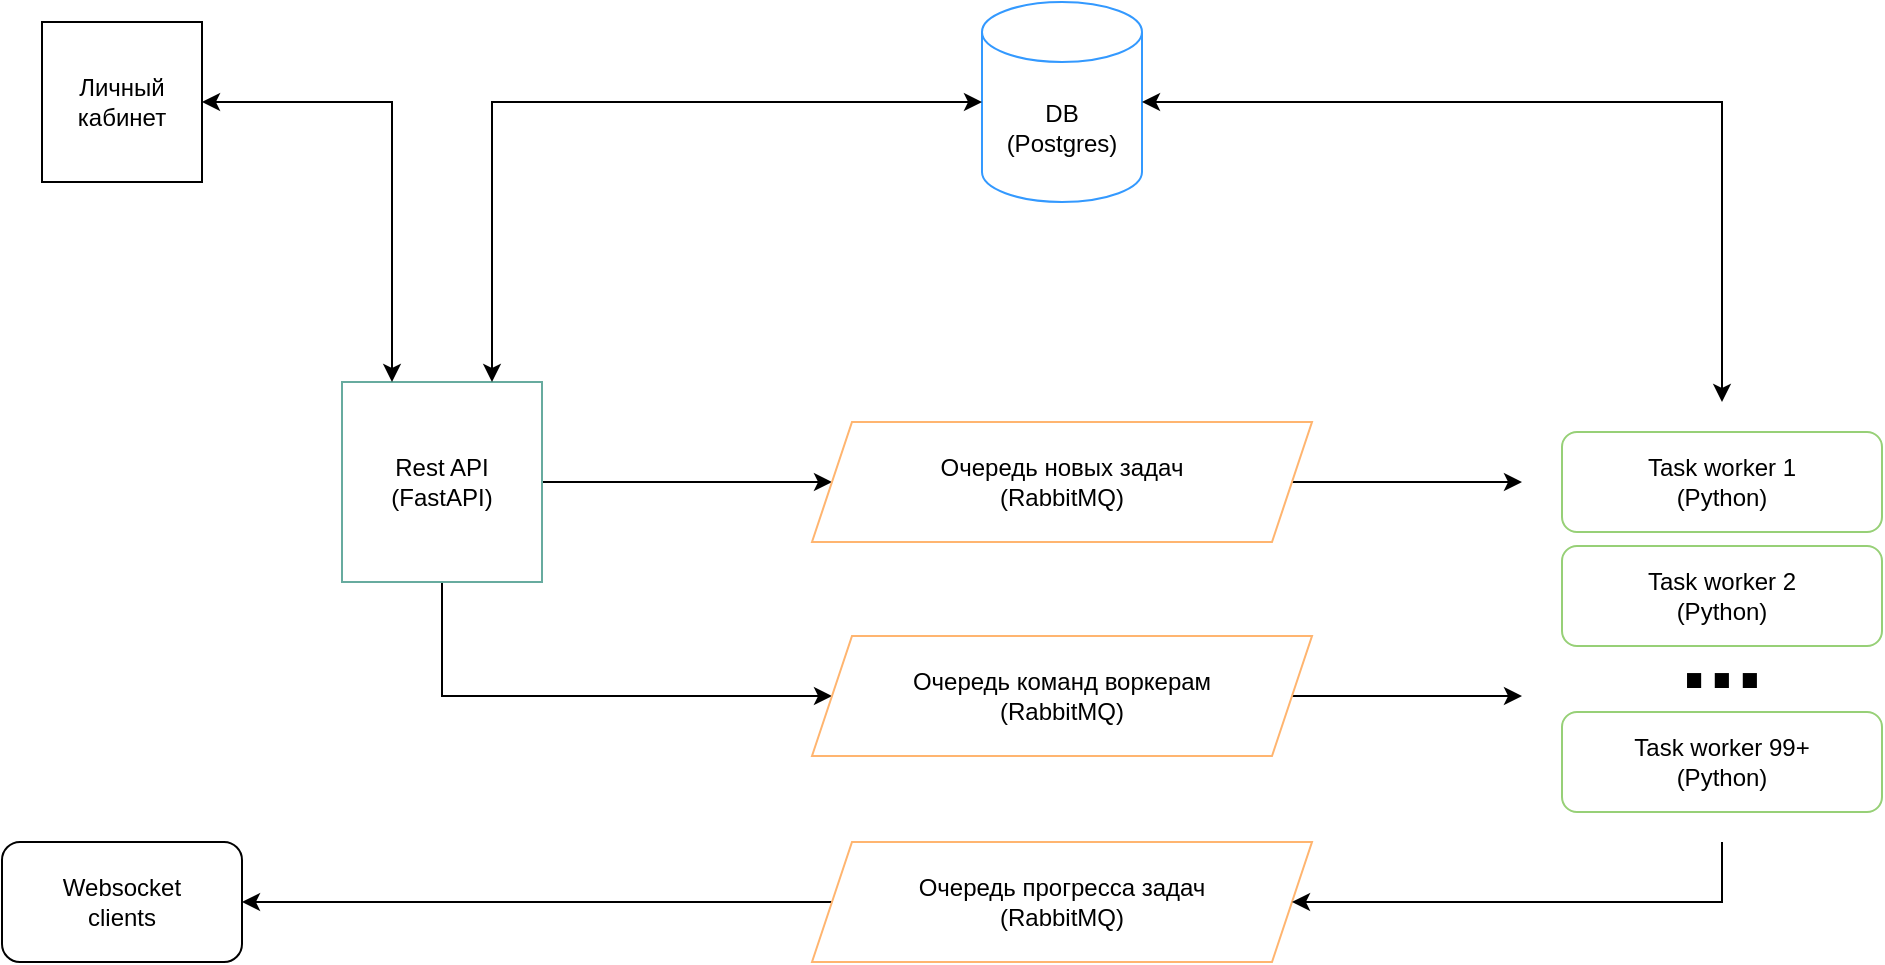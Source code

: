 <mxfile version="20.8.16" type="device"><diagram name="Страница 1" id="cYOvZ3y-GZtYyp2xMJBD"><mxGraphModel dx="1834" dy="1237" grid="1" gridSize="10" guides="1" tooltips="1" connect="1" arrows="1" fold="1" page="0" pageScale="1" pageWidth="827" pageHeight="1169" math="0" shadow="0"><root><mxCell id="0"/><mxCell id="1" parent="0"/><mxCell id="Etx79O5lxiSG-XpPUF4G-11" style="edgeStyle=orthogonalEdgeStyle;rounded=0;orthogonalLoop=1;jettySize=auto;html=1;exitX=1;exitY=0.5;exitDx=0;exitDy=0;entryX=0;entryY=0.5;entryDx=0;entryDy=0;fontSize=50;" edge="1" parent="1" source="Etx79O5lxiSG-XpPUF4G-2" target="Etx79O5lxiSG-XpPUF4G-3"><mxGeometry relative="1" as="geometry"/></mxCell><mxCell id="Etx79O5lxiSG-XpPUF4G-31" style="edgeStyle=orthogonalEdgeStyle;rounded=0;orthogonalLoop=1;jettySize=auto;html=1;exitX=0.5;exitY=1;exitDx=0;exitDy=0;entryX=0;entryY=0.5;entryDx=0;entryDy=0;fontSize=12;" edge="1" parent="1" source="Etx79O5lxiSG-XpPUF4G-2" target="Etx79O5lxiSG-XpPUF4G-27"><mxGeometry relative="1" as="geometry"><Array as="points"><mxPoint x="180" y="227"/></Array></mxGeometry></mxCell><mxCell id="Etx79O5lxiSG-XpPUF4G-2" value="Rest API&lt;br&gt;(FastAPI)" style="whiteSpace=wrap;html=1;aspect=fixed;strokeColor=#67AB9F;" vertex="1" parent="1"><mxGeometry x="130" y="70" width="100" height="100" as="geometry"/></mxCell><mxCell id="Etx79O5lxiSG-XpPUF4G-12" style="edgeStyle=orthogonalEdgeStyle;rounded=0;orthogonalLoop=1;jettySize=auto;html=1;exitX=1;exitY=0.5;exitDx=0;exitDy=0;fontSize=50;" edge="1" parent="1" source="Etx79O5lxiSG-XpPUF4G-3"><mxGeometry relative="1" as="geometry"><mxPoint x="720" y="120" as="targetPoint"/></mxGeometry></mxCell><mxCell id="Etx79O5lxiSG-XpPUF4G-3" value="Очередь новых задач&lt;br&gt;(RabbitMQ)" style="shape=parallelogram;perimeter=parallelogramPerimeter;whiteSpace=wrap;html=1;fixedSize=1;strokeColor=#FFB570;" vertex="1" parent="1"><mxGeometry x="365" y="90" width="250" height="60" as="geometry"/></mxCell><mxCell id="Etx79O5lxiSG-XpPUF4G-30" style="edgeStyle=orthogonalEdgeStyle;rounded=0;orthogonalLoop=1;jettySize=auto;html=1;exitX=0;exitY=0.5;exitDx=0;exitDy=0;entryX=1;entryY=0.5;entryDx=0;entryDy=0;fontSize=12;" edge="1" parent="1" source="Etx79O5lxiSG-XpPUF4G-4" target="Etx79O5lxiSG-XpPUF4G-24"><mxGeometry relative="1" as="geometry"/></mxCell><mxCell id="Etx79O5lxiSG-XpPUF4G-4" value="Очередь прогресса задач&lt;br&gt;(RabbitMQ)" style="shape=parallelogram;perimeter=parallelogramPerimeter;whiteSpace=wrap;html=1;fixedSize=1;strokeColor=#FFB570;" vertex="1" parent="1"><mxGeometry x="365" y="300" width="250" height="60" as="geometry"/></mxCell><mxCell id="Etx79O5lxiSG-XpPUF4G-6" value="Task worker 1&lt;br&gt;(Python)" style="rounded=1;whiteSpace=wrap;html=1;strokeColor=#97D077;" vertex="1" parent="1"><mxGeometry x="740" y="95" width="160" height="50" as="geometry"/></mxCell><mxCell id="Etx79O5lxiSG-XpPUF4G-7" value="Task worker 2&lt;br&gt;(Python)" style="rounded=1;whiteSpace=wrap;html=1;strokeColor=#97D077;" vertex="1" parent="1"><mxGeometry x="740" y="152" width="160" height="50" as="geometry"/></mxCell><mxCell id="Etx79O5lxiSG-XpPUF4G-8" value="Task worker 99+&lt;br&gt;(Python)" style="rounded=1;whiteSpace=wrap;html=1;strokeColor=#97D077;" vertex="1" parent="1"><mxGeometry x="740" y="235" width="160" height="50" as="geometry"/></mxCell><mxCell id="Etx79O5lxiSG-XpPUF4G-9" value="&lt;p style=&quot;line-height: 0%;&quot;&gt;&lt;font style=&quot;font-size: 50px;&quot;&gt;&lt;b&gt;...&lt;/b&gt;&lt;/font&gt;&lt;/p&gt;" style="text;html=1;strokeColor=none;fillColor=none;align=center;verticalAlign=middle;whiteSpace=wrap;rounded=0;" vertex="1" parent="1"><mxGeometry x="790" y="197" width="60" height="30" as="geometry"/></mxCell><mxCell id="Etx79O5lxiSG-XpPUF4G-14" value="DB&lt;br&gt;(Postgres)" style="shape=cylinder3;whiteSpace=wrap;html=1;boundedLbl=1;backgroundOutline=1;size=15;fontSize=12;strokeColor=#3399FF;" vertex="1" parent="1"><mxGeometry x="450" y="-120" width="80" height="100" as="geometry"/></mxCell><mxCell id="Etx79O5lxiSG-XpPUF4G-15" value="" style="endArrow=classic;startArrow=classic;html=1;rounded=0;fontSize=12;exitX=0.75;exitY=0;exitDx=0;exitDy=0;entryX=0;entryY=0.5;entryDx=0;entryDy=0;entryPerimeter=0;" edge="1" parent="1" source="Etx79O5lxiSG-XpPUF4G-2" target="Etx79O5lxiSG-XpPUF4G-14"><mxGeometry width="50" height="50" relative="1" as="geometry"><mxPoint x="120" y="-30" as="sourcePoint"/><mxPoint x="170" y="-80" as="targetPoint"/><Array as="points"><mxPoint x="205" y="-70"/></Array></mxGeometry></mxCell><mxCell id="Etx79O5lxiSG-XpPUF4G-16" value="" style="endArrow=classic;startArrow=classic;html=1;rounded=0;fontSize=12;exitX=1;exitY=0.5;exitDx=0;exitDy=0;exitPerimeter=0;" edge="1" parent="1" source="Etx79O5lxiSG-XpPUF4G-14"><mxGeometry width="50" height="50" relative="1" as="geometry"><mxPoint x="630" y="-40" as="sourcePoint"/><mxPoint x="820" y="80" as="targetPoint"/><Array as="points"><mxPoint x="820" y="-70"/></Array></mxGeometry></mxCell><mxCell id="Etx79O5lxiSG-XpPUF4G-22" value="" style="endArrow=classic;startArrow=classic;html=1;rounded=0;fontSize=12;entryX=0.25;entryY=0;entryDx=0;entryDy=0;exitX=1;exitY=0.5;exitDx=0;exitDy=0;" edge="1" parent="1" source="Etx79O5lxiSG-XpPUF4G-23" target="Etx79O5lxiSG-XpPUF4G-2"><mxGeometry width="50" height="50" relative="1" as="geometry"><mxPoint x="-90" y="60" as="sourcePoint"/><mxPoint x="40" y="70" as="targetPoint"/><Array as="points"><mxPoint x="155" y="-70"/></Array></mxGeometry></mxCell><mxCell id="Etx79O5lxiSG-XpPUF4G-23" value="Личный кабинет" style="whiteSpace=wrap;html=1;aspect=fixed;strokeColor=#000000;fontSize=12;" vertex="1" parent="1"><mxGeometry x="-20" y="-110" width="80" height="80" as="geometry"/></mxCell><mxCell id="Etx79O5lxiSG-XpPUF4G-24" value="Websocket&lt;br&gt;clients" style="rounded=1;whiteSpace=wrap;html=1;strokeColor=#000000;fontSize=12;" vertex="1" parent="1"><mxGeometry x="-40" y="300" width="120" height="60" as="geometry"/></mxCell><mxCell id="Etx79O5lxiSG-XpPUF4G-26" value="" style="endArrow=classic;html=1;rounded=0;fontSize=12;entryX=1;entryY=0.5;entryDx=0;entryDy=0;" edge="1" parent="1" target="Etx79O5lxiSG-XpPUF4G-4"><mxGeometry width="50" height="50" relative="1" as="geometry"><mxPoint x="820" y="300" as="sourcePoint"/><mxPoint x="770" y="360" as="targetPoint"/><Array as="points"><mxPoint x="820" y="330"/></Array></mxGeometry></mxCell><mxCell id="Etx79O5lxiSG-XpPUF4G-28" style="edgeStyle=orthogonalEdgeStyle;rounded=0;orthogonalLoop=1;jettySize=auto;html=1;exitX=1;exitY=0.5;exitDx=0;exitDy=0;fontSize=12;" edge="1" parent="1" source="Etx79O5lxiSG-XpPUF4G-27"><mxGeometry relative="1" as="geometry"><mxPoint x="720" y="227" as="targetPoint"/></mxGeometry></mxCell><mxCell id="Etx79O5lxiSG-XpPUF4G-27" value="Очередь команд воркерам&lt;br&gt;(RabbitMQ)" style="shape=parallelogram;perimeter=parallelogramPerimeter;whiteSpace=wrap;html=1;fixedSize=1;strokeColor=#FFB570;" vertex="1" parent="1"><mxGeometry x="365" y="197" width="250" height="60" as="geometry"/></mxCell></root></mxGraphModel></diagram></mxfile>
